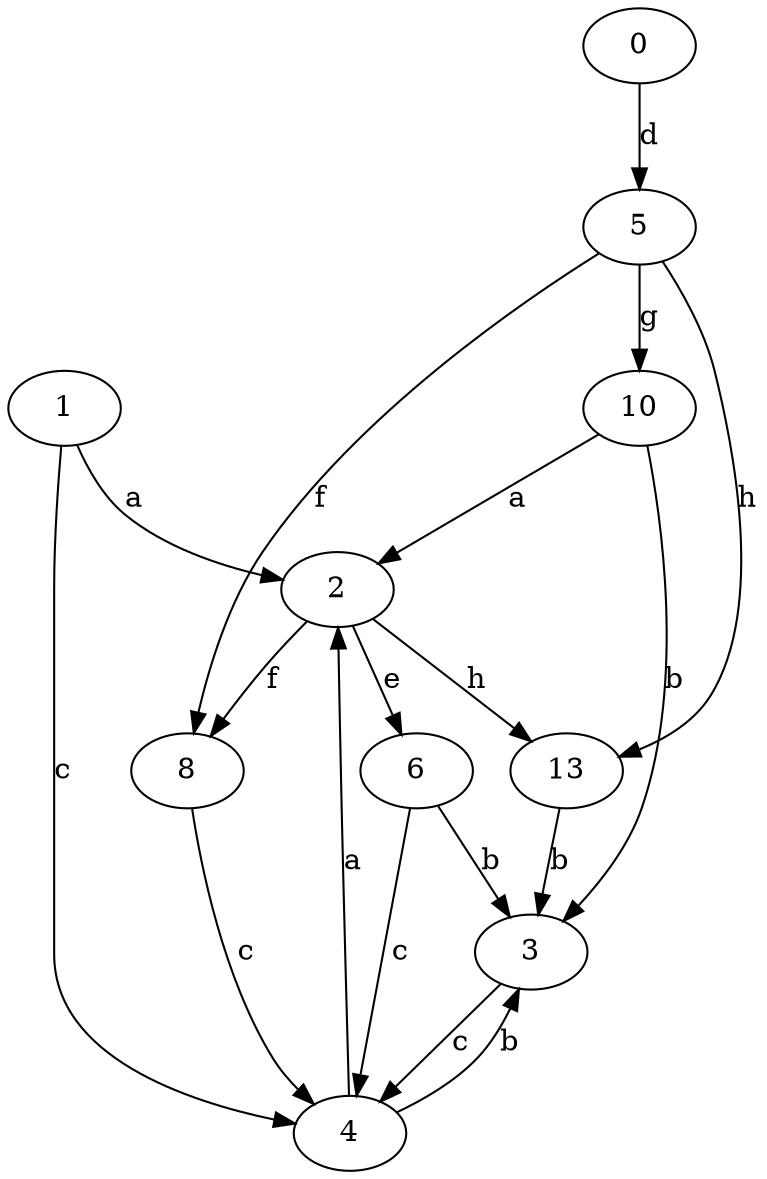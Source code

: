 strict digraph  {
1;
2;
3;
4;
5;
6;
0;
8;
10;
13;
1 -> 2  [label=a];
1 -> 4  [label=c];
2 -> 6  [label=e];
2 -> 8  [label=f];
2 -> 13  [label=h];
3 -> 4  [label=c];
4 -> 2  [label=a];
4 -> 3  [label=b];
5 -> 8  [label=f];
5 -> 10  [label=g];
5 -> 13  [label=h];
6 -> 3  [label=b];
6 -> 4  [label=c];
0 -> 5  [label=d];
8 -> 4  [label=c];
10 -> 2  [label=a];
10 -> 3  [label=b];
13 -> 3  [label=b];
}
